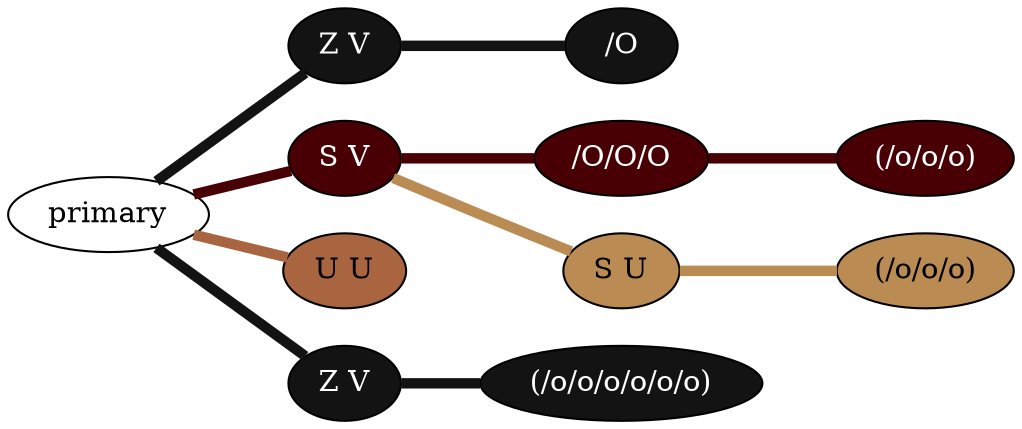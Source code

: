 graph {
 graph [rankdir=LR]
"1" [qtype="pendant_node", pendant_colors="#131313", pendant_ply="Z", pendant_attach="V", pendant_length="15.0", label="Z V", style=filled, fillcolor="#131313", fontcolor="#ffffff"]
"primary" -- "1" [qtype="pendant_link",penwidth=5,color="#131313"]
"1:0" [qtype="knot_node", knot_value="1", knot_type="S", knot_position="12.0", knot_spin="S", label="/O", style=filled, fillcolor="#131313" , fontcolor="#ffffff"]
"1" -- "1:0" [qtype="knot_link",penwidth=5,color="#131313"]
"2" [qtype="pendant_node", pendant_colors="#490005", pendant_ply="S", pendant_attach="V", pendant_length="58.0", label="S V", style=filled, fillcolor="#490005", fontcolor="#ffffff"]
"primary" -- "2" [qtype="pendant_link",penwidth=5,color="#490005"]
"2:0" [qtype="knot_node", knot_value="3", knot_type="S", knot_position="10.5", knot_spin="S", label="/O/O/O", style=filled, fillcolor="#490005" , fontcolor="#ffffff"]
"2" -- "2:0" [qtype="knot_link",penwidth=5,color="#490005"]
"2:1" [qtype="knot_node", knot_value="3", knot_type="L", knot_position="20.0", knot_spin="S", label="(/o/o/o)", style=filled, fillcolor="#490005" , fontcolor="#ffffff"]
"2:0" -- "2:1" [qtype="knot_link",penwidth=5,color="#490005"]
"2s1" [qtype="pendant_node", pendant_colors="#BB8B54", pendant_ply="S", pendant_attach="U", pendant_length="29.5", label="S U", style=filled, fillcolor="#BB8B54", fontcolor="#000000"]
"2" -- "2s1" [qtype="pendant_link",penwidth=5,color="#BB8B54"]
"2s1:0" [qtype="knot_node", knot_value="3", knot_type="L", knot_position="25.0", knot_spin="S", label="(/o/o/o)", style=filled, fillcolor="#BB8B54" , fontcolor="#000000"]
"2s1" -- "2s1:0" [qtype="knot_link",penwidth=5,color="#BB8B54"]
"3" [qtype="pendant_node", pendant_colors="#A86540", pendant_ply="U", pendant_attach="U", pendant_length="0.0", label="U U", style=filled, fillcolor="#A86540", fontcolor="#000000"]
"primary" -- "3" [qtype="pendant_link",penwidth=5,color="#A86540"]
"4" [qtype="pendant_node", pendant_colors="#131313", pendant_ply="Z", pendant_attach="V", pendant_length="24.0", label="Z V", style=filled, fillcolor="#131313", fontcolor="#ffffff"]
"primary" -- "4" [qtype="pendant_link",penwidth=5,color="#131313"]
"4:0" [qtype="knot_node", knot_value="6", knot_type="L", knot_position="20.0", knot_spin="S", label="(/o/o/o/o/o/o)", style=filled, fillcolor="#131313" , fontcolor="#ffffff"]
"4" -- "4:0" [qtype="knot_link",penwidth=5,color="#131313"]
}
